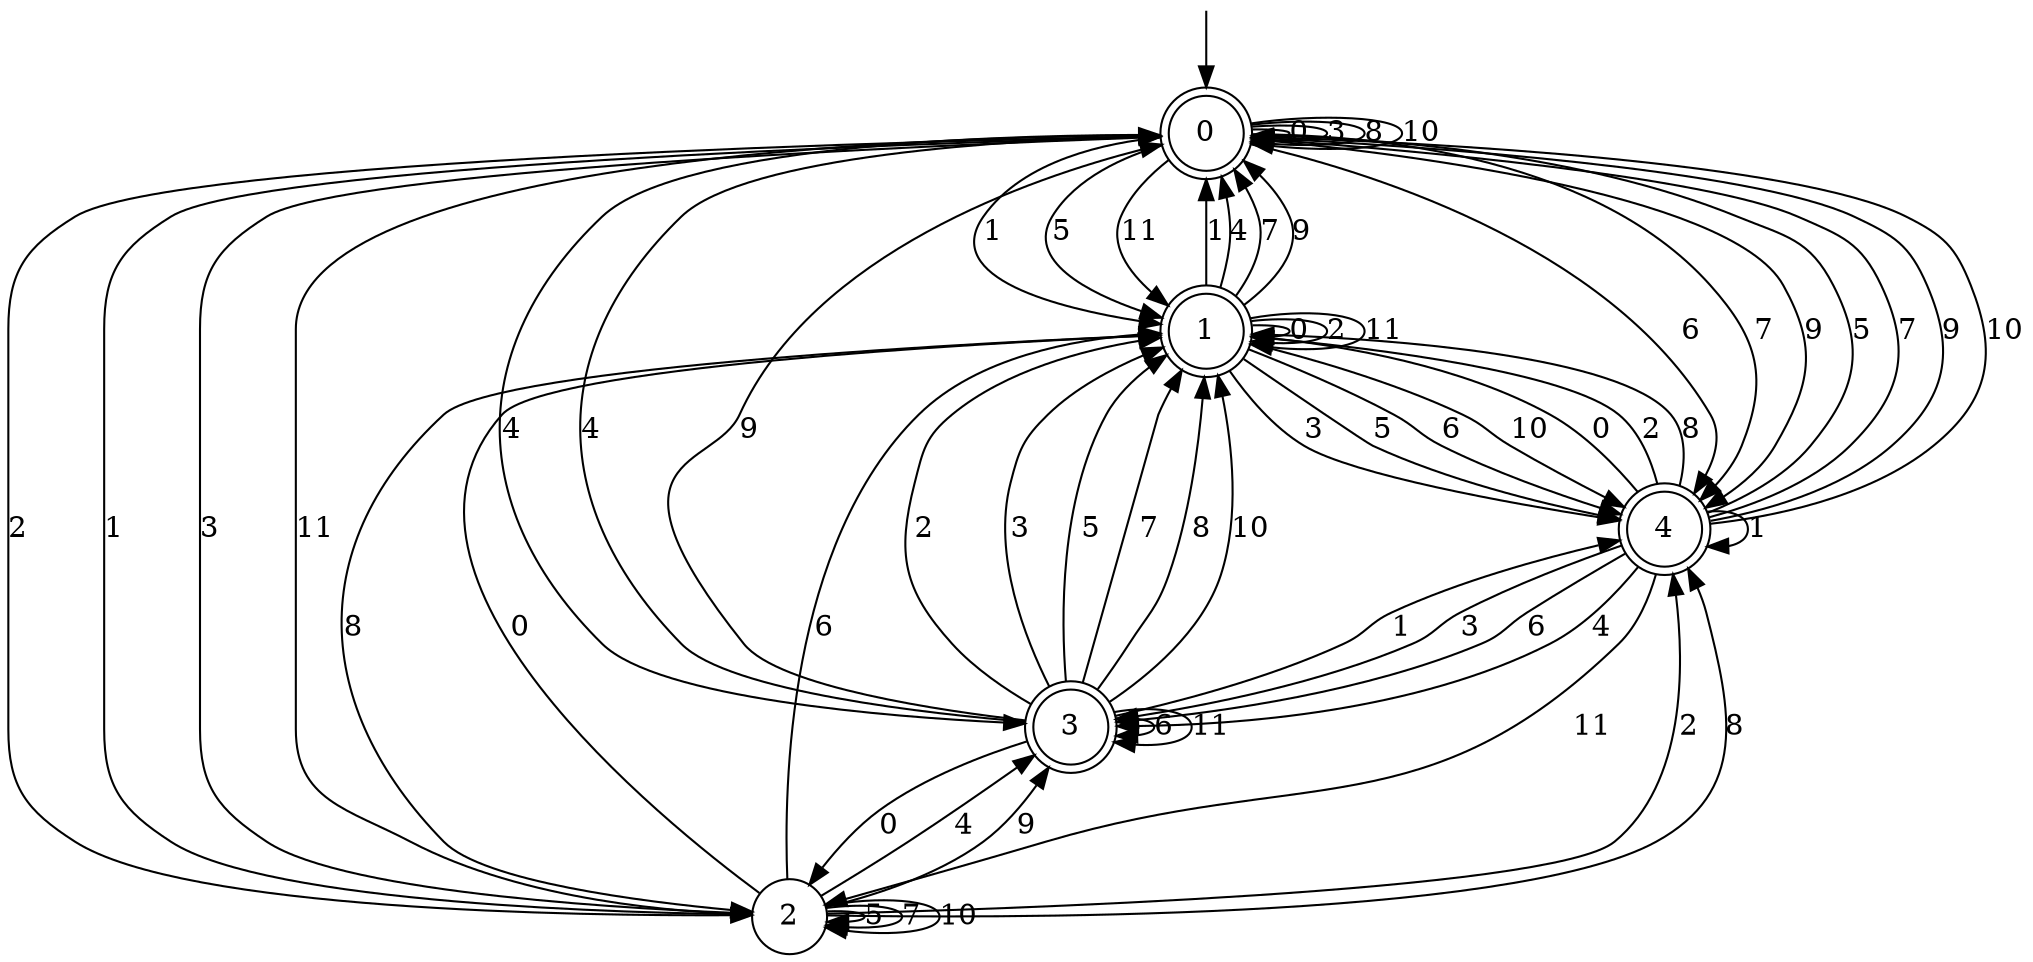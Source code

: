 digraph g {

	s0 [shape="doublecircle" label="0"];
	s1 [shape="doublecircle" label="1"];
	s2 [shape="circle" label="2"];
	s3 [shape="doublecircle" label="3"];
	s4 [shape="doublecircle" label="4"];
	s0 -> s0 [label="0"];
	s0 -> s1 [label="1"];
	s0 -> s2 [label="2"];
	s0 -> s0 [label="3"];
	s0 -> s3 [label="4"];
	s0 -> s1 [label="5"];
	s0 -> s4 [label="6"];
	s0 -> s4 [label="7"];
	s0 -> s0 [label="8"];
	s0 -> s4 [label="9"];
	s0 -> s0 [label="10"];
	s0 -> s1 [label="11"];
	s1 -> s1 [label="0"];
	s1 -> s0 [label="1"];
	s1 -> s1 [label="2"];
	s1 -> s4 [label="3"];
	s1 -> s0 [label="4"];
	s1 -> s4 [label="5"];
	s1 -> s4 [label="6"];
	s1 -> s0 [label="7"];
	s1 -> s2 [label="8"];
	s1 -> s0 [label="9"];
	s1 -> s4 [label="10"];
	s1 -> s1 [label="11"];
	s2 -> s1 [label="0"];
	s2 -> s0 [label="1"];
	s2 -> s4 [label="2"];
	s2 -> s0 [label="3"];
	s2 -> s3 [label="4"];
	s2 -> s2 [label="5"];
	s2 -> s1 [label="6"];
	s2 -> s2 [label="7"];
	s2 -> s4 [label="8"];
	s2 -> s3 [label="9"];
	s2 -> s2 [label="10"];
	s2 -> s0 [label="11"];
	s3 -> s2 [label="0"];
	s3 -> s4 [label="1"];
	s3 -> s1 [label="2"];
	s3 -> s1 [label="3"];
	s3 -> s0 [label="4"];
	s3 -> s1 [label="5"];
	s3 -> s3 [label="6"];
	s3 -> s1 [label="7"];
	s3 -> s1 [label="8"];
	s3 -> s0 [label="9"];
	s3 -> s1 [label="10"];
	s3 -> s3 [label="11"];
	s4 -> s1 [label="0"];
	s4 -> s4 [label="1"];
	s4 -> s1 [label="2"];
	s4 -> s3 [label="3"];
	s4 -> s3 [label="4"];
	s4 -> s0 [label="5"];
	s4 -> s3 [label="6"];
	s4 -> s0 [label="7"];
	s4 -> s1 [label="8"];
	s4 -> s0 [label="9"];
	s4 -> s0 [label="10"];
	s4 -> s2 [label="11"];

__start0 [label="" shape="none" width="0" height="0"];
__start0 -> s0;

}
